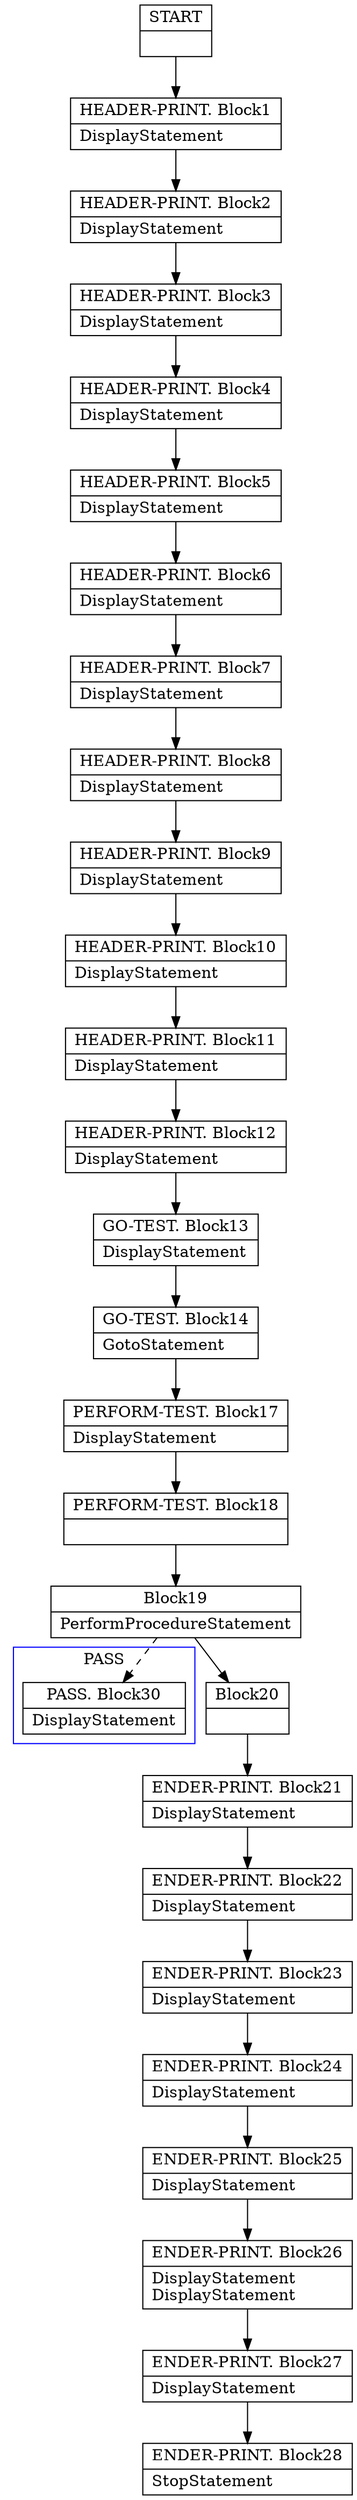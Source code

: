 digraph Cfg {
compound=true;
node [
shape = "record"
]

edge [
arrowtail = "empty"
]
Block0 [
label = "{START|}"
]
Block1 [
label = "{HEADER-PRINT. Block1|DisplayStatement\l}"
]
Block2 [
label = "{HEADER-PRINT. Block2|DisplayStatement\l}"
]
Block3 [
label = "{HEADER-PRINT. Block3|DisplayStatement\l}"
]
Block4 [
label = "{HEADER-PRINT. Block4|DisplayStatement\l}"
]
Block5 [
label = "{HEADER-PRINT. Block5|DisplayStatement\l}"
]
Block6 [
label = "{HEADER-PRINT. Block6|DisplayStatement\l}"
]
Block7 [
label = "{HEADER-PRINT. Block7|DisplayStatement\l}"
]
Block8 [
label = "{HEADER-PRINT. Block8|DisplayStatement\l}"
]
Block9 [
label = "{HEADER-PRINT. Block9|DisplayStatement\l}"
]
Block10 [
label = "{HEADER-PRINT. Block10|DisplayStatement\l}"
]
Block11 [
label = "{HEADER-PRINT. Block11|DisplayStatement\l}"
]
Block12 [
label = "{HEADER-PRINT. Block12|DisplayStatement\l}"
]
Block13 [
label = "{GO-TEST. Block13|DisplayStatement\l}"
]
Block14 [
label = "{GO-TEST. Block14|GotoStatement\l}"
]
Block17 [
label = "{PERFORM-TEST. Block17|DisplayStatement\l}"
]
Block18 [
label = "{PERFORM-TEST. Block18|}"
]
Block19 [
label = "{Block19|PerformProcedureStatement\l}"
]
subgraph cluster_1{
color = blue;
label = "PASS";
Block30 [
label = "{PASS. Block30|DisplayStatement\l}"
]

}
Block19 -> Block30 [style=dashed]

Block20 [
label = "{Block20|}"
]
Block21 [
label = "{ENDER-PRINT. Block21|DisplayStatement\l}"
]
Block22 [
label = "{ENDER-PRINT. Block22|DisplayStatement\l}"
]
Block23 [
label = "{ENDER-PRINT. Block23|DisplayStatement\l}"
]
Block24 [
label = "{ENDER-PRINT. Block24|DisplayStatement\l}"
]
Block25 [
label = "{ENDER-PRINT. Block25|DisplayStatement\l}"
]
Block26 [
label = "{ENDER-PRINT. Block26|DisplayStatement\lDisplayStatement\l}"
]
Block27 [
label = "{ENDER-PRINT. Block27|DisplayStatement\l}"
]
Block28 [
label = "{ENDER-PRINT. Block28|StopStatement\l}"
]
Block0 -> Block1
Block1 -> Block2
Block2 -> Block3
Block3 -> Block4
Block4 -> Block5
Block5 -> Block6
Block6 -> Block7
Block7 -> Block8
Block8 -> Block9
Block9 -> Block10
Block10 -> Block11
Block11 -> Block12
Block12 -> Block13
Block13 -> Block14
Block14 -> Block17
Block17 -> Block18
Block18 -> Block19
Block19 -> Block20
Block20 -> Block21
Block21 -> Block22
Block22 -> Block23
Block23 -> Block24
Block24 -> Block25
Block25 -> Block26
Block26 -> Block27
Block27 -> Block28

}
